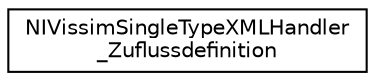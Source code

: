 digraph "Graphical Class Hierarchy"
{
  edge [fontname="Helvetica",fontsize="10",labelfontname="Helvetica",labelfontsize="10"];
  node [fontname="Helvetica",fontsize="10",shape=record];
  rankdir="LR";
  Node0 [label="NIVissimSingleTypeXMLHandler\l_Zuflussdefinition",height=0.2,width=0.4,color="black", fillcolor="white", style="filled",URL="$d3/dc1/class_n_i_vissim_single_type_x_m_l_handler___zuflussdefinition.html",tooltip="A class which extracts VISSIM-Zuflüsse from a parsed VISSIM-file. "];
}
